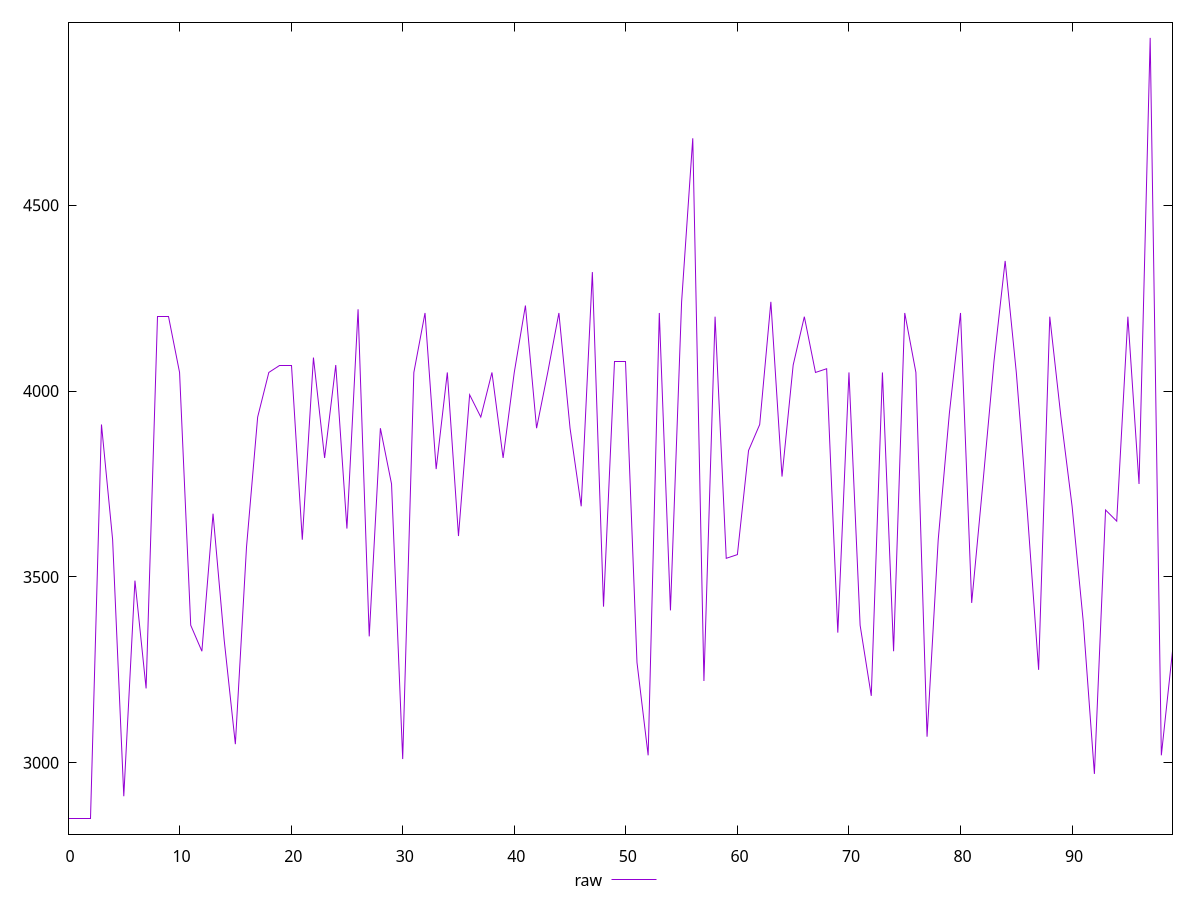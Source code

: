 reset

$raw <<EOF
0 2850
1 2850
2 2850
3 3910
4 3600
5 2910
6 3490
7 3200
8 4200
9 4200
10 4050
11 3370
12 3300
13 3670
14 3330
15 3050
16 3580
17 3930
18 4050
19 4070
20 4070
21 3600
22 4090
23 3820
24 4070
25 3630
26 4220
27 3340
28 3900
29 3750
30 3010
31 4050
32 4210
33 3790
34 4050
35 3610
36 3990
37 3930
38 4050
39 3820
40 4050
41 4230
42 3900
43 4050
44 4210
45 3900
46 3690
47 4320
48 3420
49 4080
50 4080
51 3270
52 3020
53 4210
54 3410
55 4240
56 4680
57 3220
58 4200
59 3550
60 3560
61 3840
62 3910
63 4240
64 3770
65 4070
66 4200
67 4050
68 4060
69 3350
70 4050
71 3370
72 3180
73 4050
74 3300
75 4210
76 4050
77 3070
78 3600
79 3940
80 4210
81 3430
82 3750
83 4080
84 4350
85 4050
86 3670
87 3250
88 4200
89 3930
90 3690
91 3380
92 2970
93 3680
94 3650
95 4200
96 3750
97 4950
98 3020
99 3300
EOF

set key outside below
set xrange [0:99]
set yrange [2808:4992]
set trange [2808:4992]
set terminal svg size 640, 500 enhanced background rgb 'white'
set output "reports/report_00027_2021-02-24T12-40-31.850Z/unused-javascript/samples/astro/raw/values.svg"

plot $raw title "raw" with line

reset
